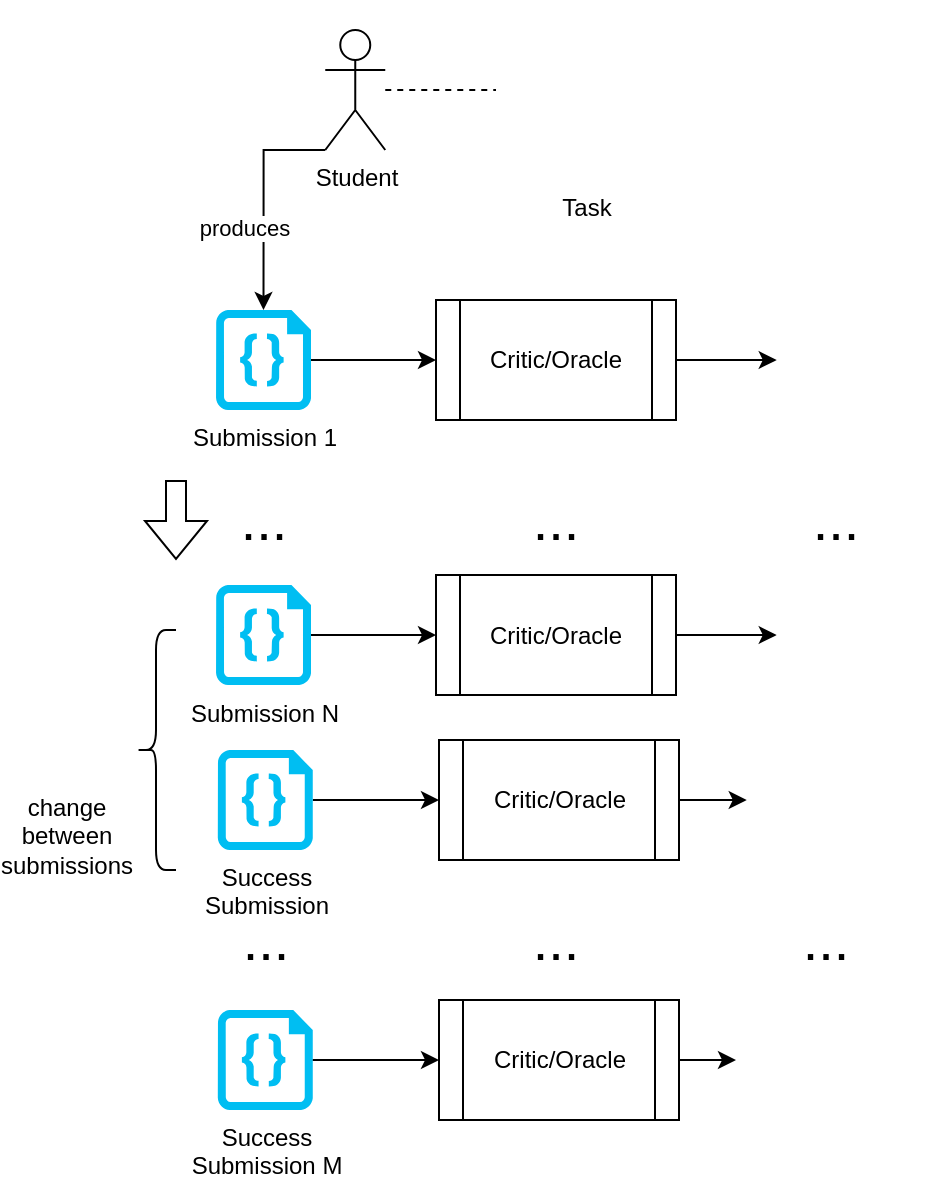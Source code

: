 <mxfile version="20.0.1" type="google" pages="4"><diagram id="Z8mgYyPqA41Id4yVmeM4" name="dataset construction"><mxGraphModel grid="1" page="1" gridSize="10" guides="1" tooltips="1" connect="1" arrows="1" fold="1" pageScale="1" pageWidth="850" pageHeight="1100" math="0" shadow="0"><root><mxCell id="0"/><mxCell id="1" parent="0"/><mxCell id="KsNu7WpgD1PKqTqxm1bu-1" style="edgeStyle=orthogonalEdgeStyle;rounded=0;orthogonalLoop=1;jettySize=auto;html=1;entryX=0.5;entryY=0;entryDx=0;entryDy=0;entryPerimeter=0;exitX=0;exitY=1;exitDx=0;exitDy=0;exitPerimeter=0;" edge="1" parent="1" source="KsNu7WpgD1PKqTqxm1bu-3" target="KsNu7WpgD1PKqTqxm1bu-5"><mxGeometry relative="1" as="geometry"><Array as="points"><mxPoint x="244" y="120"/></Array></mxGeometry></mxCell><mxCell id="KsNu7WpgD1PKqTqxm1bu-2" value="produces" style="edgeLabel;html=1;align=center;verticalAlign=middle;resizable=0;points=[];" connectable="0" vertex="1" parent="KsNu7WpgD1PKqTqxm1bu-1"><mxGeometry x="0.289" y="-2" relative="1" as="geometry"><mxPoint x="-8" y="-2" as="offset"/></mxGeometry></mxCell><mxCell id="KsNu7WpgD1PKqTqxm1bu-3" value="Student" style="shape=umlActor;verticalLabelPosition=bottom;verticalAlign=top;html=1;outlineConnect=0;" vertex="1" parent="1"><mxGeometry x="274.63" y="60" width="30" height="60" as="geometry"/></mxCell><mxCell id="KsNu7WpgD1PKqTqxm1bu-4" style="edgeStyle=orthogonalEdgeStyle;rounded=0;orthogonalLoop=1;jettySize=auto;html=1;" edge="1" parent="1" source="KsNu7WpgD1PKqTqxm1bu-5" target="KsNu7WpgD1PKqTqxm1bu-9"><mxGeometry relative="1" as="geometry"/></mxCell><mxCell id="KsNu7WpgD1PKqTqxm1bu-5" value="Submission 1" style="verticalLabelPosition=bottom;html=1;verticalAlign=top;align=center;strokeColor=none;fillColor=#00BEF2;shape=mxgraph.azure.code_file;pointerEvents=1;" vertex="1" parent="1"><mxGeometry x="220" y="200" width="47.5" height="50" as="geometry"/></mxCell><mxCell id="KsNu7WpgD1PKqTqxm1bu-6" value="" style="shape=image;html=1;verticalAlign=top;verticalLabelPosition=bottom;labelBackgroundColor=#ffffff;imageAspect=0;aspect=fixed;image=https://cdn4.iconfinder.com/data/icons/flat-business-3/512/Flat_business-3-128.png;imageBackground=default;" vertex="1" parent="1"><mxGeometry x="500.37" y="195" width="60" height="60" as="geometry"/></mxCell><mxCell id="KsNu7WpgD1PKqTqxm1bu-7" value="Task" style="shape=image;html=1;verticalAlign=top;verticalLabelPosition=bottom;labelBackgroundColor=#ffffff;imageAspect=0;aspect=fixed;image=https://cdn3.iconfinder.com/data/icons/user-interface-169/32/dicument-128.png" vertex="1" parent="1"><mxGeometry x="360" y="45" width="90" height="90" as="geometry"/></mxCell><mxCell id="KsNu7WpgD1PKqTqxm1bu-8" style="edgeStyle=orthogonalEdgeStyle;rounded=0;orthogonalLoop=1;jettySize=auto;html=1;" edge="1" parent="1" source="KsNu7WpgD1PKqTqxm1bu-9" target="KsNu7WpgD1PKqTqxm1bu-6"><mxGeometry relative="1" as="geometry"/></mxCell><mxCell id="KsNu7WpgD1PKqTqxm1bu-9" value="Critic/Oracle" style="shape=process;whiteSpace=wrap;html=1;backgroundOutline=1;" vertex="1" parent="1"><mxGeometry x="330" y="195" width="120" height="60" as="geometry"/></mxCell><mxCell id="KsNu7WpgD1PKqTqxm1bu-10" value="" style="endArrow=none;dashed=1;html=1;rounded=0;" edge="1" parent="1" source="KsNu7WpgD1PKqTqxm1bu-3" target="KsNu7WpgD1PKqTqxm1bu-7"><mxGeometry width="50" height="50" relative="1" as="geometry"><mxPoint x="410" y="130" as="sourcePoint"/><mxPoint x="460" y="80" as="targetPoint"/></mxGeometry></mxCell><mxCell id="KsNu7WpgD1PKqTqxm1bu-11" value="&lt;div&gt;Success &lt;br&gt;&lt;/div&gt;&lt;div&gt;Submission M&lt;br&gt;&lt;/div&gt;" style="verticalLabelPosition=bottom;html=1;verticalAlign=top;align=center;strokeColor=none;fillColor=#00BEF2;shape=mxgraph.azure.code_file;pointerEvents=1;" vertex="1" parent="1"><mxGeometry x="220.88" y="550" width="47.5" height="50" as="geometry"/></mxCell><mxCell id="KsNu7WpgD1PKqTqxm1bu-12" style="edgeStyle=orthogonalEdgeStyle;rounded=0;orthogonalLoop=1;jettySize=auto;html=1;fontSize=28;" edge="1" parent="1" source="KsNu7WpgD1PKqTqxm1bu-13" target="KsNu7WpgD1PKqTqxm1bu-17"><mxGeometry relative="1" as="geometry"/></mxCell><mxCell id="KsNu7WpgD1PKqTqxm1bu-13" value="Submission N" style="verticalLabelPosition=bottom;html=1;verticalAlign=top;align=center;strokeColor=none;fillColor=#00BEF2;shape=mxgraph.azure.code_file;pointerEvents=1;" vertex="1" parent="1"><mxGeometry x="220" y="337.5" width="47.5" height="50" as="geometry"/></mxCell><mxCell id="KsNu7WpgD1PKqTqxm1bu-14" value="&lt;div&gt;change&lt;/div&gt;&lt;div&gt;between &lt;br&gt;&lt;/div&gt;&lt;div&gt;submissions&lt;br&gt;&lt;/div&gt;" style="shape=image;html=1;verticalAlign=top;verticalLabelPosition=bottom;labelBackgroundColor=#ffffff;imageAspect=0;aspect=fixed;image=https://cdn0.iconfinder.com/data/icons/google-material-design-3-0/48/ic_change_history_48px-128.png" vertex="1" parent="1"><mxGeometry x="120" y="385" width="50" height="50" as="geometry"/></mxCell><mxCell id="KsNu7WpgD1PKqTqxm1bu-15" value="&lt;div style=&quot;font-size: 28px;&quot;&gt;...&lt;/div&gt;" style="text;html=1;strokeColor=none;fillColor=none;align=center;verticalAlign=middle;whiteSpace=wrap;rounded=0;" vertex="1" parent="1"><mxGeometry x="213.75" y="290" width="60" height="30" as="geometry"/></mxCell><mxCell id="KsNu7WpgD1PKqTqxm1bu-16" style="edgeStyle=orthogonalEdgeStyle;rounded=0;orthogonalLoop=1;jettySize=auto;html=1;fontSize=28;" edge="1" parent="1" source="KsNu7WpgD1PKqTqxm1bu-17" target="KsNu7WpgD1PKqTqxm1bu-18"><mxGeometry relative="1" as="geometry"><mxPoint x="502.5" y="362.5" as="targetPoint"/></mxGeometry></mxCell><mxCell id="KsNu7WpgD1PKqTqxm1bu-17" value="Critic/Oracle" style="shape=process;whiteSpace=wrap;html=1;backgroundOutline=1;" vertex="1" parent="1"><mxGeometry x="330" y="332.5" width="120" height="60" as="geometry"/></mxCell><mxCell id="KsNu7WpgD1PKqTqxm1bu-18" value="" style="shape=image;html=1;verticalAlign=top;verticalLabelPosition=bottom;labelBackgroundColor=#ffffff;imageAspect=0;aspect=fixed;image=https://cdn4.iconfinder.com/data/icons/flat-business-3/512/Flat_business-3-128.png;imageBackground=default;" vertex="1" parent="1"><mxGeometry x="500.37" y="332.5" width="60" height="60" as="geometry"/></mxCell><mxCell id="KsNu7WpgD1PKqTqxm1bu-19" style="edgeStyle=orthogonalEdgeStyle;rounded=0;orthogonalLoop=1;jettySize=auto;html=1;fontSize=28;exitX=1;exitY=0.5;exitDx=0;exitDy=0;exitPerimeter=0;" edge="1" parent="1" source="KsNu7WpgD1PKqTqxm1bu-30" target="KsNu7WpgD1PKqTqxm1bu-21"><mxGeometry relative="1" as="geometry"><mxPoint x="269" y="445" as="sourcePoint"/></mxGeometry></mxCell><mxCell id="KsNu7WpgD1PKqTqxm1bu-20" style="edgeStyle=orthogonalEdgeStyle;rounded=0;orthogonalLoop=1;jettySize=auto;html=1;fontSize=28;" edge="1" parent="1" source="KsNu7WpgD1PKqTqxm1bu-21" target="KsNu7WpgD1PKqTqxm1bu-22"><mxGeometry relative="1" as="geometry"><mxPoint x="521.5" y="445" as="targetPoint"/></mxGeometry></mxCell><mxCell id="KsNu7WpgD1PKqTqxm1bu-21" value="Critic/Oracle" style="shape=process;whiteSpace=wrap;html=1;backgroundOutline=1;" vertex="1" parent="1"><mxGeometry x="331.5" y="415" width="120" height="60" as="geometry"/></mxCell><mxCell id="KsNu7WpgD1PKqTqxm1bu-22" value="" style="shape=image;html=1;verticalAlign=top;verticalLabelPosition=bottom;labelBackgroundColor=#ffffff;imageAspect=0;aspect=fixed;image=https://cdn3.iconfinder.com/data/icons/flat-actions-icons-9/792/Tick_Mark_Circle-128.png;fontSize=28;" vertex="1" parent="1"><mxGeometry x="485.37" y="400" width="90" height="90" as="geometry"/></mxCell><mxCell id="KsNu7WpgD1PKqTqxm1bu-23" value="&lt;div style=&quot;font-size: 28px;&quot;&gt;...&lt;/div&gt;" style="text;html=1;strokeColor=none;fillColor=none;align=center;verticalAlign=middle;whiteSpace=wrap;rounded=0;" vertex="1" parent="1"><mxGeometry x="360" y="290" width="60" height="30" as="geometry"/></mxCell><mxCell id="KsNu7WpgD1PKqTqxm1bu-24" value="&lt;div style=&quot;font-size: 28px;&quot;&gt;...&lt;/div&gt;" style="text;html=1;strokeColor=none;fillColor=none;align=center;verticalAlign=middle;whiteSpace=wrap;rounded=0;" vertex="1" parent="1"><mxGeometry x="500.37" y="290" width="60" height="30" as="geometry"/></mxCell><mxCell id="KsNu7WpgD1PKqTqxm1bu-25" value="&lt;div style=&quot;font-size: 28px;&quot;&gt;...&lt;/div&gt;" style="text;html=1;strokeColor=none;fillColor=none;align=center;verticalAlign=middle;whiteSpace=wrap;rounded=0;" vertex="1" parent="1"><mxGeometry x="214.63" y="500" width="60" height="30" as="geometry"/></mxCell><mxCell id="KsNu7WpgD1PKqTqxm1bu-26" value="&lt;div style=&quot;font-size: 28px;&quot;&gt;...&lt;/div&gt;" style="text;html=1;strokeColor=none;fillColor=none;align=center;verticalAlign=middle;whiteSpace=wrap;rounded=0;" vertex="1" parent="1"><mxGeometry x="360" y="500" width="60" height="30" as="geometry"/></mxCell><mxCell id="KsNu7WpgD1PKqTqxm1bu-27" value="&lt;div style=&quot;font-size: 28px;&quot;&gt;...&lt;/div&gt;" style="text;html=1;strokeColor=none;fillColor=none;align=center;verticalAlign=middle;whiteSpace=wrap;rounded=0;" vertex="1" parent="1"><mxGeometry x="495" y="500" width="60" height="30" as="geometry"/></mxCell><mxCell id="KsNu7WpgD1PKqTqxm1bu-28" style="edgeStyle=orthogonalEdgeStyle;rounded=0;orthogonalLoop=1;jettySize=auto;html=1;fontSize=28;exitX=1;exitY=0.5;exitDx=0;exitDy=0;exitPerimeter=0;" edge="1" parent="1" source="KsNu7WpgD1PKqTqxm1bu-11" target="KsNu7WpgD1PKqTqxm1bu-31"><mxGeometry relative="1" as="geometry"><mxPoint x="263.63" y="565" as="sourcePoint"/><mxPoint x="326.13" y="565" as="targetPoint"/></mxGeometry></mxCell><mxCell id="KsNu7WpgD1PKqTqxm1bu-29" style="edgeStyle=orthogonalEdgeStyle;rounded=0;orthogonalLoop=1;jettySize=auto;html=1;fontSize=28;" edge="1" parent="1" source="KsNu7WpgD1PKqTqxm1bu-31" target="KsNu7WpgD1PKqTqxm1bu-32"><mxGeometry relative="1" as="geometry"><mxPoint x="504.63" y="575" as="targetPoint"/><mxPoint x="446.13" y="565" as="sourcePoint"/></mxGeometry></mxCell><mxCell id="KsNu7WpgD1PKqTqxm1bu-30" value="&lt;div&gt;Success&lt;/div&gt;&lt;div&gt;Submission&lt;br&gt;&lt;/div&gt;" style="verticalLabelPosition=bottom;html=1;verticalAlign=top;align=center;strokeColor=none;fillColor=#00BEF2;shape=mxgraph.azure.code_file;pointerEvents=1;" vertex="1" parent="1"><mxGeometry x="220.88" y="420" width="47.5" height="50" as="geometry"/></mxCell><mxCell id="KsNu7WpgD1PKqTqxm1bu-31" value="Critic/Oracle" style="shape=process;whiteSpace=wrap;html=1;backgroundOutline=1;" vertex="1" parent="1"><mxGeometry x="331.5" y="545" width="120" height="60" as="geometry"/></mxCell><mxCell id="KsNu7WpgD1PKqTqxm1bu-32" value="" style="shape=image;html=1;verticalAlign=top;verticalLabelPosition=bottom;labelBackgroundColor=#ffffff;imageAspect=0;aspect=fixed;image=https://cdn3.iconfinder.com/data/icons/flat-actions-icons-9/792/Tick_Mark_Circle-128.png;fontSize=28;" vertex="1" parent="1"><mxGeometry x="480" y="530" width="90" height="90" as="geometry"/></mxCell><mxCell id="KsNu7WpgD1PKqTqxm1bu-33" value="" style="shape=curlyBracket;whiteSpace=wrap;html=1;rounded=1;fontSize=28;" vertex="1" parent="1"><mxGeometry x="180" y="360" width="20" height="120" as="geometry"/></mxCell><mxCell id="KsNu7WpgD1PKqTqxm1bu-34" value="" style="shape=flexArrow;endArrow=classic;html=1;rounded=0;fontSize=28;" edge="1" parent="1"><mxGeometry width="50" height="50" relative="1" as="geometry"><mxPoint x="200" y="285" as="sourcePoint"/><mxPoint x="200" y="325" as="targetPoint"/></mxGeometry></mxCell></root></mxGraphModel></diagram><diagram name="dataset construction-poster" id="ZrlO0xes6G4lv4wWo7Dc"><mxGraphModel grid="1" page="1" gridSize="10" guides="1" tooltips="1" connect="1" arrows="1" fold="1" pageScale="1" pageWidth="850" pageHeight="1100" math="0" shadow="0"><root><mxCell id="tebebZpT0KUWhG1Uv4mr-0"/><mxCell id="tebebZpT0KUWhG1Uv4mr-1" parent="tebebZpT0KUWhG1Uv4mr-0"/><mxCell id="tebebZpT0KUWhG1Uv4mr-2" style="edgeStyle=orthogonalEdgeStyle;rounded=0;orthogonalLoop=1;jettySize=auto;html=1;entryX=0;entryY=0.5;entryDx=0;entryDy=0;entryPerimeter=0;exitX=1;exitY=0.333;exitDx=0;exitDy=0;exitPerimeter=0;" parent="tebebZpT0KUWhG1Uv4mr-1" source="tebebZpT0KUWhG1Uv4mr-4" target="tebebZpT0KUWhG1Uv4mr-6" edge="1"><mxGeometry relative="1" as="geometry"><Array as="points"><mxPoint x="80" y="225"/></Array></mxGeometry></mxCell><mxCell id="tebebZpT0KUWhG1Uv4mr-3" value="produces" style="edgeLabel;html=1;align=center;verticalAlign=middle;resizable=0;points=[];" parent="tebebZpT0KUWhG1Uv4mr-2" connectable="0" vertex="1"><mxGeometry x="0.289" y="-2" relative="1" as="geometry"><mxPoint x="-8" y="-2" as="offset"/></mxGeometry></mxCell><mxCell id="tebebZpT0KUWhG1Uv4mr-4" value="Student" style="shape=umlActor;verticalLabelPosition=bottom;verticalAlign=top;html=1;outlineConnect=0;" parent="tebebZpT0KUWhG1Uv4mr-1" vertex="1"><mxGeometry x="50" y="190" width="30" height="60" as="geometry"/></mxCell><mxCell id="tebebZpT0KUWhG1Uv4mr-5" style="edgeStyle=orthogonalEdgeStyle;rounded=0;orthogonalLoop=1;jettySize=auto;html=1;" parent="tebebZpT0KUWhG1Uv4mr-1" source="tebebZpT0KUWhG1Uv4mr-6" target="tebebZpT0KUWhG1Uv4mr-10" edge="1"><mxGeometry relative="1" as="geometry"/></mxCell><mxCell id="tebebZpT0KUWhG1Uv4mr-6" value="Submission 1" style="verticalLabelPosition=bottom;html=1;verticalAlign=top;align=center;strokeColor=none;fillColor=#00BEF2;shape=mxgraph.azure.code_file;pointerEvents=1;" parent="tebebZpT0KUWhG1Uv4mr-1" vertex="1"><mxGeometry x="220" y="200" width="47.5" height="50" as="geometry"/></mxCell><mxCell id="tebebZpT0KUWhG1Uv4mr-7" value="" style="shape=image;html=1;verticalAlign=top;verticalLabelPosition=bottom;labelBackgroundColor=#ffffff;imageAspect=0;aspect=fixed;image=https://cdn4.iconfinder.com/data/icons/flat-business-3/512/Flat_business-3-128.png;imageBackground=default;" parent="tebebZpT0KUWhG1Uv4mr-1" vertex="1"><mxGeometry x="500.37" y="195" width="60" height="60" as="geometry"/></mxCell><mxCell id="tebebZpT0KUWhG1Uv4mr-8" value="Task" style="shape=image;html=1;verticalAlign=top;verticalLabelPosition=bottom;labelBackgroundColor=#ffffff;imageAspect=0;aspect=fixed;image=https://cdn3.iconfinder.com/data/icons/user-interface-169/32/dicument-128.png" parent="tebebZpT0KUWhG1Uv4mr-1" vertex="1"><mxGeometry x="20" y="300" width="90" height="90" as="geometry"/></mxCell><mxCell id="tebebZpT0KUWhG1Uv4mr-9" style="edgeStyle=orthogonalEdgeStyle;rounded=0;orthogonalLoop=1;jettySize=auto;html=1;" parent="tebebZpT0KUWhG1Uv4mr-1" source="tebebZpT0KUWhG1Uv4mr-10" target="tebebZpT0KUWhG1Uv4mr-7" edge="1"><mxGeometry relative="1" as="geometry"/></mxCell><mxCell id="tebebZpT0KUWhG1Uv4mr-10" value="Critic/Oracle" style="shape=process;whiteSpace=wrap;html=1;backgroundOutline=1;" parent="tebebZpT0KUWhG1Uv4mr-1" vertex="1"><mxGeometry x="330" y="195" width="120" height="60" as="geometry"/></mxCell><mxCell id="tebebZpT0KUWhG1Uv4mr-11" value="" style="endArrow=none;dashed=1;html=1;rounded=0;" parent="tebebZpT0KUWhG1Uv4mr-1" source="tebebZpT0KUWhG1Uv4mr-4" target="tebebZpT0KUWhG1Uv4mr-8" edge="1"><mxGeometry width="50" height="50" relative="1" as="geometry"><mxPoint x="410" y="130" as="sourcePoint"/><mxPoint x="460" y="80" as="targetPoint"/></mxGeometry></mxCell><mxCell id="tebebZpT0KUWhG1Uv4mr-13" style="edgeStyle=orthogonalEdgeStyle;rounded=0;orthogonalLoop=1;jettySize=auto;html=1;fontSize=28;" edge="1" parent="tebebZpT0KUWhG1Uv4mr-1" source="tebebZpT0KUWhG1Uv4mr-14" target="tebebZpT0KUWhG1Uv4mr-18"><mxGeometry relative="1" as="geometry"/></mxCell><mxCell id="tebebZpT0KUWhG1Uv4mr-14" value="Submission N" style="verticalLabelPosition=bottom;html=1;verticalAlign=top;align=center;strokeColor=none;fillColor=#00BEF2;shape=mxgraph.azure.code_file;pointerEvents=1;" vertex="1" parent="tebebZpT0KUWhG1Uv4mr-1"><mxGeometry x="220" y="327.5" width="47.5" height="50" as="geometry"/></mxCell><mxCell id="tebebZpT0KUWhG1Uv4mr-15" value="&lt;div&gt;change&lt;/div&gt;&lt;div&gt;between &lt;br&gt;&lt;/div&gt;&lt;div&gt;submissions&lt;br&gt;&lt;/div&gt;" style="shape=image;html=1;verticalAlign=top;verticalLabelPosition=bottom;labelBackgroundColor=#ffffff;imageAspect=0;aspect=fixed;image=https://cdn0.iconfinder.com/data/icons/google-material-design-3-0/48/ic_change_history_48px-128.png" vertex="1" parent="tebebZpT0KUWhG1Uv4mr-1"><mxGeometry x="120" y="375" width="50" height="50" as="geometry"/></mxCell><mxCell id="tebebZpT0KUWhG1Uv4mr-16" value="&lt;div style=&quot;font-size: 28px;&quot;&gt;...&lt;/div&gt;" style="text;html=1;strokeColor=none;fillColor=none;align=center;verticalAlign=middle;whiteSpace=wrap;rounded=0;" parent="tebebZpT0KUWhG1Uv4mr-1" vertex="1"><mxGeometry x="213.75" y="280" width="60" height="30" as="geometry"/></mxCell><mxCell id="tebebZpT0KUWhG1Uv4mr-17" style="edgeStyle=orthogonalEdgeStyle;rounded=0;orthogonalLoop=1;jettySize=auto;html=1;fontSize=28;" edge="1" parent="tebebZpT0KUWhG1Uv4mr-1" source="tebebZpT0KUWhG1Uv4mr-18" target="tebebZpT0KUWhG1Uv4mr-19"><mxGeometry relative="1" as="geometry"><mxPoint x="502.5" y="352.5" as="targetPoint"/></mxGeometry></mxCell><mxCell id="tebebZpT0KUWhG1Uv4mr-18" value="Critic/Oracle" style="shape=process;whiteSpace=wrap;html=1;backgroundOutline=1;" vertex="1" parent="tebebZpT0KUWhG1Uv4mr-1"><mxGeometry x="330" y="322.5" width="120" height="60" as="geometry"/></mxCell><mxCell id="tebebZpT0KUWhG1Uv4mr-19" value="" style="shape=image;html=1;verticalAlign=top;verticalLabelPosition=bottom;labelBackgroundColor=#ffffff;imageAspect=0;aspect=fixed;image=https://cdn4.iconfinder.com/data/icons/flat-business-3/512/Flat_business-3-128.png;imageBackground=default;" vertex="1" parent="tebebZpT0KUWhG1Uv4mr-1"><mxGeometry x="500.37" y="322.5" width="60" height="60" as="geometry"/></mxCell><mxCell id="tebebZpT0KUWhG1Uv4mr-20" style="edgeStyle=orthogonalEdgeStyle;rounded=0;orthogonalLoop=1;jettySize=auto;html=1;fontSize=28;exitX=1;exitY=0.5;exitDx=0;exitDy=0;exitPerimeter=0;" edge="1" parent="tebebZpT0KUWhG1Uv4mr-1" source="tebebZpT0KUWhG1Uv4mr-31" target="tebebZpT0KUWhG1Uv4mr-22"><mxGeometry relative="1" as="geometry"><mxPoint x="269" y="435" as="sourcePoint"/></mxGeometry></mxCell><mxCell id="tebebZpT0KUWhG1Uv4mr-21" style="edgeStyle=orthogonalEdgeStyle;rounded=0;orthogonalLoop=1;jettySize=auto;html=1;fontSize=28;" edge="1" parent="tebebZpT0KUWhG1Uv4mr-1" source="tebebZpT0KUWhG1Uv4mr-22" target="tebebZpT0KUWhG1Uv4mr-23"><mxGeometry relative="1" as="geometry"><mxPoint x="521.5" y="435" as="targetPoint"/></mxGeometry></mxCell><mxCell id="tebebZpT0KUWhG1Uv4mr-22" value="Critic/Oracle" style="shape=process;whiteSpace=wrap;html=1;backgroundOutline=1;" vertex="1" parent="tebebZpT0KUWhG1Uv4mr-1"><mxGeometry x="331.5" y="405" width="120" height="60" as="geometry"/></mxCell><mxCell id="tebebZpT0KUWhG1Uv4mr-23" value="" style="shape=image;html=1;verticalAlign=top;verticalLabelPosition=bottom;labelBackgroundColor=#ffffff;imageAspect=0;aspect=fixed;image=https://cdn3.iconfinder.com/data/icons/flat-actions-icons-9/792/Tick_Mark_Circle-128.png;fontSize=28;" vertex="1" parent="tebebZpT0KUWhG1Uv4mr-1"><mxGeometry x="485.37" y="390" width="90" height="90" as="geometry"/></mxCell><mxCell id="tebebZpT0KUWhG1Uv4mr-24" value="&lt;div style=&quot;font-size: 28px;&quot;&gt;...&lt;/div&gt;" style="text;html=1;strokeColor=none;fillColor=none;align=center;verticalAlign=middle;whiteSpace=wrap;rounded=0;" parent="tebebZpT0KUWhG1Uv4mr-1" vertex="1"><mxGeometry x="360" y="280" width="60" height="30" as="geometry"/></mxCell><mxCell id="tebebZpT0KUWhG1Uv4mr-25" value="&lt;div style=&quot;font-size: 28px;&quot;&gt;...&lt;/div&gt;" style="text;html=1;strokeColor=none;fillColor=none;align=center;verticalAlign=middle;whiteSpace=wrap;rounded=0;" parent="tebebZpT0KUWhG1Uv4mr-1" vertex="1"><mxGeometry x="500.37" y="280" width="60" height="30" as="geometry"/></mxCell><mxCell id="tebebZpT0KUWhG1Uv4mr-26" value="&lt;div style=&quot;font-size: 28px;&quot;&gt;...&lt;/div&gt;" style="text;html=1;strokeColor=none;fillColor=none;align=center;verticalAlign=middle;whiteSpace=wrap;rounded=0;" vertex="1" parent="tebebZpT0KUWhG1Uv4mr-1"><mxGeometry x="214.63" y="490" width="60" height="30" as="geometry"/></mxCell><mxCell id="tebebZpT0KUWhG1Uv4mr-27" value="&lt;div style=&quot;font-size: 28px;&quot;&gt;...&lt;/div&gt;" style="text;html=1;strokeColor=none;fillColor=none;align=center;verticalAlign=middle;whiteSpace=wrap;rounded=0;" vertex="1" parent="tebebZpT0KUWhG1Uv4mr-1"><mxGeometry x="360" y="490" width="60" height="30" as="geometry"/></mxCell><mxCell id="tebebZpT0KUWhG1Uv4mr-28" value="&lt;div style=&quot;font-size: 28px;&quot;&gt;...&lt;/div&gt;" style="text;html=1;strokeColor=none;fillColor=none;align=center;verticalAlign=middle;whiteSpace=wrap;rounded=0;" vertex="1" parent="tebebZpT0KUWhG1Uv4mr-1"><mxGeometry x="495" y="490" width="60" height="30" as="geometry"/></mxCell><mxCell id="tebebZpT0KUWhG1Uv4mr-31" value="&lt;div&gt;Success&lt;/div&gt;&lt;div&gt;Submission&lt;br&gt;&lt;/div&gt;" style="verticalLabelPosition=bottom;html=1;verticalAlign=top;align=center;strokeColor=none;fillColor=#00BEF2;shape=mxgraph.azure.code_file;pointerEvents=1;" vertex="1" parent="tebebZpT0KUWhG1Uv4mr-1"><mxGeometry x="220.88" y="410" width="47.5" height="50" as="geometry"/></mxCell><mxCell id="tebebZpT0KUWhG1Uv4mr-34" value="" style="shape=curlyBracket;whiteSpace=wrap;html=1;rounded=1;fontSize=28;" vertex="1" parent="tebebZpT0KUWhG1Uv4mr-1"><mxGeometry x="180" y="350" width="20" height="120" as="geometry"/></mxCell><mxCell id="tebebZpT0KUWhG1Uv4mr-35" value="" style="shape=flexArrow;endArrow=classic;html=1;rounded=0;fontSize=28;" parent="tebebZpT0KUWhG1Uv4mr-1" edge="1"><mxGeometry width="50" height="50" relative="1" as="geometry"><mxPoint x="200" y="285" as="sourcePoint"/><mxPoint x="200" y="325" as="targetPoint"/></mxGeometry></mxCell></root></mxGraphModel></diagram><diagram id="68ce0XzRB-JZqwNjh-e4" name="workflow 1"><mxGraphModel grid="1" page="1" gridSize="10" guides="1" tooltips="1" connect="1" arrows="1" fold="1" pageScale="1" pageWidth="850" pageHeight="1100" math="0" shadow="0"><root><mxCell id="0"/><mxCell id="1" parent="0"/><mxCell id="MZpFSsxSFmm4cvB9YI2R-15" value="&lt;div align=&quot;left&quot;&gt;&lt;font style=&quot;font-size: 18px;&quot;&gt;Training Phase: &lt;/font&gt;&lt;br&gt;&lt;/div&gt;&lt;div align=&quot;left&quot;&gt;Fine Tuning CodeBERT and Train Seq2Seq &lt;b&gt;with/without &lt;/b&gt;preprocessing code.&lt;/div&gt;" style="text;html=1;strokeColor=none;fillColor=none;align=left;verticalAlign=middle;whiteSpace=wrap;rounded=0;fontSize=14;" vertex="1" parent="1"><mxGeometry x="110" y="40" width="450" height="30" as="geometry"/></mxCell><mxCell id="MZpFSsxSFmm4cvB9YI2R-16" value="1" style="ellipse;whiteSpace=wrap;html=1;aspect=fixed;fillColor=none;fontSize=24;fontStyle=1" vertex="1" parent="1"><mxGeometry x="70" y="30" width="30" height="30" as="geometry"/></mxCell><mxCell id="MZpFSsxSFmm4cvB9YI2R-17" style="edgeStyle=orthogonalEdgeStyle;rounded=0;orthogonalLoop=1;jettySize=auto;html=1;fontSize=14;" edge="1" parent="1" source="MZpFSsxSFmm4cvB9YI2R-26" target="MZpFSsxSFmm4cvB9YI2R-58"><mxGeometry relative="1" as="geometry"><Array as="points"><mxPoint x="220" y="138"/><mxPoint x="220" y="210"/></Array><mxPoint x="200" y="137.9" as="sourcePoint"/><mxPoint x="280" y="200" as="targetPoint"/></mxGeometry></mxCell><mxCell id="MZpFSsxSFmm4cvB9YI2R-18" style="edgeStyle=orthogonalEdgeStyle;rounded=0;orthogonalLoop=1;jettySize=auto;html=1;fontSize=14;" edge="1" parent="1" source="MZpFSsxSFmm4cvB9YI2R-27" target="MZpFSsxSFmm4cvB9YI2R-58"><mxGeometry relative="1" as="geometry"><Array as="points"><mxPoint x="220" y="278"/><mxPoint x="220" y="210"/></Array><mxPoint x="200" y="277.9" as="sourcePoint"/><mxPoint x="320" y="200" as="targetPoint"/></mxGeometry></mxCell><mxCell id="MZpFSsxSFmm4cvB9YI2R-19" style="edgeStyle=orthogonalEdgeStyle;rounded=0;orthogonalLoop=1;jettySize=auto;html=1;fontSize=14;" edge="1" parent="1" source="MZpFSsxSFmm4cvB9YI2R-20" target="MZpFSsxSFmm4cvB9YI2R-22"><mxGeometry relative="1" as="geometry"/></mxCell><mxCell id="MZpFSsxSFmm4cvB9YI2R-20" value="&lt;div&gt;Fine-tunning&lt;/div&gt;&lt;div&gt;CodeBERT&lt;/div&gt;&lt;div&gt;&lt;br&gt;&lt;/div&gt;" style="shape=process;whiteSpace=wrap;html=1;backgroundOutline=1;" vertex="1" parent="1"><mxGeometry x="450" y="137" width="120" height="60" as="geometry"/></mxCell><mxCell id="MZpFSsxSFmm4cvB9YI2R-22" value="&lt;div&gt;CodeBERT Repairer&lt;/div&gt;&lt;div&gt;Model &lt;br&gt;&lt;/div&gt;" style="sketch=0;outlineConnect=0;fontColor=#232F3E;gradientColor=none;fillColor=#067F68;strokeColor=none;dashed=0;verticalLabelPosition=bottom;verticalAlign=top;align=center;html=1;fontSize=12;fontStyle=0;aspect=fixed;pointerEvents=1;shape=mxgraph.aws4.sagemaker_model;" vertex="1" parent="1"><mxGeometry x="650" y="82" width="78" height="78" as="geometry"/></mxCell><mxCell id="MZpFSsxSFmm4cvB9YI2R-26" value="train failed code" style="shape=image;html=1;verticalAlign=top;verticalLabelPosition=bottom;labelBackgroundColor=#ffffff;imageAspect=0;aspect=fixed;image=https://cdn1.iconfinder.com/data/icons/bootstrap-vol-3/16/filetype-py-128.png;fontSize=14;fillColor=none;" vertex="1" parent="1"><mxGeometry x="130" y="100" width="60" height="60" as="geometry"/></mxCell><mxCell id="MZpFSsxSFmm4cvB9YI2R-27" value="train success code" style="shape=image;html=1;verticalAlign=top;verticalLabelPosition=bottom;labelBackgroundColor=#ffffff;imageAspect=0;aspect=fixed;image=https://cdn1.iconfinder.com/data/icons/bootstrap-vol-3/16/filetype-py-128.png;fontSize=14;fillColor=none;" vertex="1" parent="1"><mxGeometry x="130" y="230" width="60" height="60" as="geometry"/></mxCell><mxCell id="MZpFSsxSFmm4cvB9YI2R-28" value="&lt;div&gt;Train Seq2Seq&lt;br&gt;&lt;/div&gt;&lt;div&gt;Baseline&lt;br&gt;&lt;/div&gt;" style="shape=process;whiteSpace=wrap;html=1;backgroundOutline=1;" vertex="1" parent="1"><mxGeometry x="450" y="218" width="120" height="60" as="geometry"/></mxCell><mxCell id="MZpFSsxSFmm4cvB9YI2R-30" value="&lt;div&gt;Seq2Seq Repairer&lt;/div&gt;&lt;div&gt;Model&lt;br&gt;&lt;/div&gt;" style="sketch=0;outlineConnect=0;fontColor=#232F3E;gradientColor=none;fillColor=#067F68;strokeColor=none;dashed=0;verticalLabelPosition=bottom;verticalAlign=top;align=center;html=1;fontSize=12;fontStyle=0;aspect=fixed;pointerEvents=1;shape=mxgraph.aws4.sagemaker_model;" vertex="1" parent="1"><mxGeometry x="650" y="238" width="78" height="78" as="geometry"/></mxCell><mxCell id="MZpFSsxSFmm4cvB9YI2R-31" style="edgeStyle=orthogonalEdgeStyle;rounded=0;orthogonalLoop=1;jettySize=auto;html=1;fontSize=14;" edge="1" parent="1" source="MZpFSsxSFmm4cvB9YI2R-28" target="MZpFSsxSFmm4cvB9YI2R-30"><mxGeometry relative="1" as="geometry"><mxPoint x="600" y="177" as="sourcePoint"/><mxPoint x="680.288" y="139" as="targetPoint"/></mxGeometry></mxCell><mxCell id="MZpFSsxSFmm4cvB9YI2R-60" style="edgeStyle=orthogonalEdgeStyle;rounded=0;orthogonalLoop=1;jettySize=auto;html=1;" edge="1" parent="1" source="MZpFSsxSFmm4cvB9YI2R-58" target="MZpFSsxSFmm4cvB9YI2R-20"><mxGeometry relative="1" as="geometry"/></mxCell><mxCell id="MZpFSsxSFmm4cvB9YI2R-61" style="edgeStyle=orthogonalEdgeStyle;rounded=0;orthogonalLoop=1;jettySize=auto;html=1;" edge="1" parent="1" source="MZpFSsxSFmm4cvB9YI2R-58" target="MZpFSsxSFmm4cvB9YI2R-28"><mxGeometry relative="1" as="geometry"/></mxCell><mxCell id="MZpFSsxSFmm4cvB9YI2R-58" value="&lt;div&gt;Preprocess code&lt;/div&gt;&lt;div&gt;(&lt;span class=&quot;VIiyi&quot; lang=&quot;en&quot;&gt;&lt;span data-number-of-phrases=&quot;1&quot; data-phrase-index=&quot;0&quot; data-language-to-translate-into=&quot;es&quot; data-language-for-alternatives=&quot;en&quot; class=&quot;JLqJ4b ChMk0b&quot;&gt;&lt;span class=&quot;Q4iAWc&quot;&gt;anonymize)&lt;br&gt;&lt;/span&gt;&lt;/span&gt;&lt;/span&gt;&lt;/div&gt;" style="shape=process;whiteSpace=wrap;html=1;backgroundOutline=1;fillColor=#fff2cc;strokeColor=#d6b656;" vertex="1" parent="1"><mxGeometry x="260" y="178" width="120" height="60" as="geometry"/></mxCell></root></mxGraphModel></diagram><diagram name="workflow 2" id="NUPNIhYqj_me186N7qA6"><mxGraphModel grid="1" page="1" gridSize="10" guides="1" tooltips="1" connect="1" arrows="1" fold="1" pageScale="1" pageWidth="850" pageHeight="1100" math="0" shadow="0"><root><mxCell id="4fQ6f0rWGPJ2tYYNfRtq-0"/><mxCell id="4fQ6f0rWGPJ2tYYNfRtq-1" parent="4fQ6f0rWGPJ2tYYNfRtq-0"/><mxCell id="4fQ6f0rWGPJ2tYYNfRtq-2" style="edgeStyle=orthogonalEdgeStyle;rounded=0;orthogonalLoop=1;jettySize=auto;html=1;fontSize=14;" parent="4fQ6f0rWGPJ2tYYNfRtq-1" source="4fQ6f0rWGPJ2tYYNfRtq-3" target="4fQ6f0rWGPJ2tYYNfRtq-7" edge="1"><mxGeometry relative="1" as="geometry"/></mxCell><mxCell id="4fQ6f0rWGPJ2tYYNfRtq-3" value="&lt;div&gt;CodeBERT Repairer&lt;/div&gt;&lt;div&gt;Model &lt;br&gt;&lt;/div&gt;" style="sketch=0;outlineConnect=0;fontColor=#232F3E;gradientColor=none;fillColor=#067F68;strokeColor=none;dashed=0;verticalLabelPosition=bottom;verticalAlign=top;align=center;html=1;fontSize=12;fontStyle=0;aspect=fixed;pointerEvents=1;shape=mxgraph.aws4.sagemaker_model;" parent="4fQ6f0rWGPJ2tYYNfRtq-1" vertex="1"><mxGeometry x="250" y="130" width="78" height="78" as="geometry"/></mxCell><mxCell id="4fQ6f0rWGPJ2tYYNfRtq-4" style="edgeStyle=orthogonalEdgeStyle;rounded=0;orthogonalLoop=1;jettySize=auto;html=1;fontSize=14;" parent="4fQ6f0rWGPJ2tYYNfRtq-1" source="4fQ6f0rWGPJ2tYYNfRtq-5" target="4fQ6f0rWGPJ2tYYNfRtq-3" edge="1"><mxGeometry relative="1" as="geometry"/></mxCell><mxCell id="4fQ6f0rWGPJ2tYYNfRtq-5" value="&lt;div&gt;test failed code&lt;/div&gt;&lt;div&gt;&lt;br&gt;&lt;/div&gt;" style="shape=image;html=1;verticalAlign=top;verticalLabelPosition=bottom;labelBackgroundColor=#ffffff;imageAspect=0;aspect=fixed;image=https://cdn1.iconfinder.com/data/icons/bootstrap-vol-3/16/filetype-py-128.png;fontSize=14;fillColor=none;" parent="4fQ6f0rWGPJ2tYYNfRtq-1" vertex="1"><mxGeometry x="80" y="208" width="60" height="60" as="geometry"/></mxCell><mxCell id="4fQ6f0rWGPJ2tYYNfRtq-6" style="edgeStyle=orthogonalEdgeStyle;rounded=0;orthogonalLoop=1;jettySize=auto;html=1;" parent="4fQ6f0rWGPJ2tYYNfRtq-1" source="4fQ6f0rWGPJ2tYYNfRtq-7" target="4fQ6f0rWGPJ2tYYNfRtq-36" edge="1"><mxGeometry relative="1" as="geometry"/></mxCell><mxCell id="4fQ6f0rWGPJ2tYYNfRtq-7" value="&lt;div&gt;CodeBERT &lt;br&gt;&lt;/div&gt;&lt;div&gt;generated code&lt;/div&gt;&lt;div&gt;&lt;br&gt;&lt;/div&gt;" style="shape=image;html=1;verticalAlign=top;verticalLabelPosition=bottom;labelBackgroundColor=#ffffff;imageAspect=0;aspect=fixed;image=https://cdn1.iconfinder.com/data/icons/bootstrap-vol-3/16/filetype-py-128.png;fontSize=14;fillColor=none;" parent="4fQ6f0rWGPJ2tYYNfRtq-1" vertex="1"><mxGeometry x="410" y="139" width="60" height="60" as="geometry"/></mxCell><mxCell id="4fQ6f0rWGPJ2tYYNfRtq-20" value="&lt;div style=&quot;font-size: 15px;&quot; align=&quot;left&quot;&gt;&lt;font style=&quot;font-size: 18px;&quot;&gt;Predicting Phase:&amp;nbsp;&lt;/font&gt; &lt;br&gt;&lt;/div&gt;&lt;div align=&quot;left&quot;&gt;Generate sequences with the trained models using failed code and compute BLEU score to compare models performance.&lt;br&gt;&lt;/div&gt;" style="text;html=1;strokeColor=none;fillColor=none;align=center;verticalAlign=middle;whiteSpace=wrap;rounded=0;fontSize=14;" parent="4fQ6f0rWGPJ2tYYNfRtq-1" vertex="1"><mxGeometry x="120" y="70" width="450" height="30" as="geometry"/></mxCell><mxCell id="4fQ6f0rWGPJ2tYYNfRtq-21" value="2" style="ellipse;whiteSpace=wrap;html=1;aspect=fixed;fillColor=none;fontSize=24;fontStyle=1" parent="4fQ6f0rWGPJ2tYYNfRtq-1" vertex="1"><mxGeometry x="80" y="60" width="30" height="30" as="geometry"/></mxCell><mxCell id="4fQ6f0rWGPJ2tYYNfRtq-25" style="edgeStyle=orthogonalEdgeStyle;rounded=0;orthogonalLoop=1;jettySize=auto;html=1;" parent="4fQ6f0rWGPJ2tYYNfRtq-1" source="4fQ6f0rWGPJ2tYYNfRtq-26" target="4fQ6f0rWGPJ2tYYNfRtq-29" edge="1"><mxGeometry relative="1" as="geometry"/></mxCell><mxCell id="4fQ6f0rWGPJ2tYYNfRtq-26" value="&lt;div&gt;Seq2Seq Repairer&lt;/div&gt;&lt;div&gt;Model&lt;br&gt;&lt;/div&gt;" style="sketch=0;outlineConnect=0;fontColor=#232F3E;gradientColor=none;fillColor=#067F68;strokeColor=none;dashed=0;verticalLabelPosition=bottom;verticalAlign=top;align=center;html=1;fontSize=12;fontStyle=0;aspect=fixed;pointerEvents=1;shape=mxgraph.aws4.sagemaker_model;" parent="4fQ6f0rWGPJ2tYYNfRtq-1" vertex="1"><mxGeometry x="250" y="268" width="78" height="78" as="geometry"/></mxCell><mxCell id="4fQ6f0rWGPJ2tYYNfRtq-27" style="edgeStyle=orthogonalEdgeStyle;rounded=0;orthogonalLoop=1;jettySize=auto;html=1;fontSize=14;" parent="4fQ6f0rWGPJ2tYYNfRtq-1" source="4fQ6f0rWGPJ2tYYNfRtq-5" target="4fQ6f0rWGPJ2tYYNfRtq-26" edge="1"><mxGeometry relative="1" as="geometry"><mxPoint x="150" y="248.0" as="sourcePoint"/><mxPoint x="260.288" y="179" as="targetPoint"/></mxGeometry></mxCell><mxCell id="4fQ6f0rWGPJ2tYYNfRtq-28" style="edgeStyle=orthogonalEdgeStyle;rounded=0;orthogonalLoop=1;jettySize=auto;html=1;" parent="4fQ6f0rWGPJ2tYYNfRtq-1" source="4fQ6f0rWGPJ2tYYNfRtq-29" target="4fQ6f0rWGPJ2tYYNfRtq-34" edge="1"><mxGeometry relative="1" as="geometry"/></mxCell><mxCell id="4fQ6f0rWGPJ2tYYNfRtq-29" value="&lt;div&gt;Seq2Seq &lt;br&gt;&lt;/div&gt;&lt;div&gt;generated code&lt;/div&gt;&lt;div&gt;&lt;br&gt;&lt;/div&gt;" style="shape=image;html=1;verticalAlign=top;verticalLabelPosition=bottom;labelBackgroundColor=#ffffff;imageAspect=0;aspect=fixed;image=https://cdn1.iconfinder.com/data/icons/bootstrap-vol-3/16/filetype-py-128.png;fontSize=14;fillColor=none;" parent="4fQ6f0rWGPJ2tYYNfRtq-1" vertex="1"><mxGeometry x="410" y="277" width="60" height="60" as="geometry"/></mxCell><mxCell id="4fQ6f0rWGPJ2tYYNfRtq-30" style="edgeStyle=orthogonalEdgeStyle;rounded=0;orthogonalLoop=1;jettySize=auto;html=1;entryX=0;entryY=0.75;entryDx=0;entryDy=0;dashed=1;" parent="4fQ6f0rWGPJ2tYYNfRtq-1" source="4fQ6f0rWGPJ2tYYNfRtq-31" target="4fQ6f0rWGPJ2tYYNfRtq-34" edge="1"><mxGeometry relative="1" as="geometry"><Array as="points"><mxPoint x="520" y="420"/><mxPoint x="520" y="322"/></Array></mxGeometry></mxCell><mxCell id="4fQ6f0rWGPJ2tYYNfRtq-31" value="&lt;div&gt;test success code&lt;/div&gt;&lt;div&gt;&lt;br&gt;&lt;/div&gt;" style="shape=image;html=1;verticalAlign=top;verticalLabelPosition=bottom;labelBackgroundColor=#ffffff;imageAspect=0;aspect=fixed;image=https://cdn1.iconfinder.com/data/icons/bootstrap-vol-3/16/filetype-py-128.png;fontSize=14;fillColor=none;" parent="4fQ6f0rWGPJ2tYYNfRtq-1" vertex="1"><mxGeometry x="80" y="390" width="60" height="60" as="geometry"/></mxCell><mxCell id="4fQ6f0rWGPJ2tYYNfRtq-32" style="edgeStyle=orthogonalEdgeStyle;rounded=0;orthogonalLoop=1;jettySize=auto;html=1;entryX=0;entryY=0.75;entryDx=0;entryDy=0;dashed=1;" parent="4fQ6f0rWGPJ2tYYNfRtq-1" source="4fQ6f0rWGPJ2tYYNfRtq-31" target="4fQ6f0rWGPJ2tYYNfRtq-36" edge="1"><mxGeometry relative="1" as="geometry"><mxPoint x="150" y="430" as="sourcePoint"/><mxPoint x="620" y="347" as="targetPoint"/><Array as="points"><mxPoint x="520" y="420"/><mxPoint x="520" y="184"/></Array></mxGeometry></mxCell><mxCell id="4fQ6f0rWGPJ2tYYNfRtq-33" style="edgeStyle=orthogonalEdgeStyle;rounded=0;orthogonalLoop=1;jettySize=auto;html=1;entryX=0;entryY=1;entryDx=0;entryDy=0;" parent="4fQ6f0rWGPJ2tYYNfRtq-1" source="4fQ6f0rWGPJ2tYYNfRtq-34" target="4fQ6f0rWGPJ2tYYNfRtq-37" edge="1"><mxGeometry relative="1" as="geometry"/></mxCell><mxCell id="4fQ6f0rWGPJ2tYYNfRtq-34" value="&lt;div&gt;Compute&lt;/div&gt;&lt;div&gt;BLEU Score&lt;br&gt;&lt;/div&gt;" style="shape=process;whiteSpace=wrap;html=1;backgroundOutline=1;" parent="4fQ6f0rWGPJ2tYYNfRtq-1" vertex="1"><mxGeometry x="550" y="277" width="120" height="60" as="geometry"/></mxCell><mxCell id="4fQ6f0rWGPJ2tYYNfRtq-35" style="edgeStyle=orthogonalEdgeStyle;rounded=0;orthogonalLoop=1;jettySize=auto;html=1;entryX=0;entryY=0;entryDx=0;entryDy=0;" parent="4fQ6f0rWGPJ2tYYNfRtq-1" source="4fQ6f0rWGPJ2tYYNfRtq-36" target="4fQ6f0rWGPJ2tYYNfRtq-37" edge="1"><mxGeometry relative="1" as="geometry"/></mxCell><mxCell id="4fQ6f0rWGPJ2tYYNfRtq-36" value="&lt;div&gt;Compute&lt;/div&gt;&lt;div&gt;BLEU Score&lt;br&gt;&lt;/div&gt;" style="shape=process;whiteSpace=wrap;html=1;backgroundOutline=1;" parent="4fQ6f0rWGPJ2tYYNfRtq-1" vertex="1"><mxGeometry x="550" y="139" width="120" height="60" as="geometry"/></mxCell><mxCell id="4fQ6f0rWGPJ2tYYNfRtq-37" value="Results" style="ellipse;whiteSpace=wrap;html=1;" parent="4fQ6f0rWGPJ2tYYNfRtq-1" vertex="1"><mxGeometry x="720" y="199" width="120" height="80" as="geometry"/></mxCell></root></mxGraphModel></diagram></mxfile>